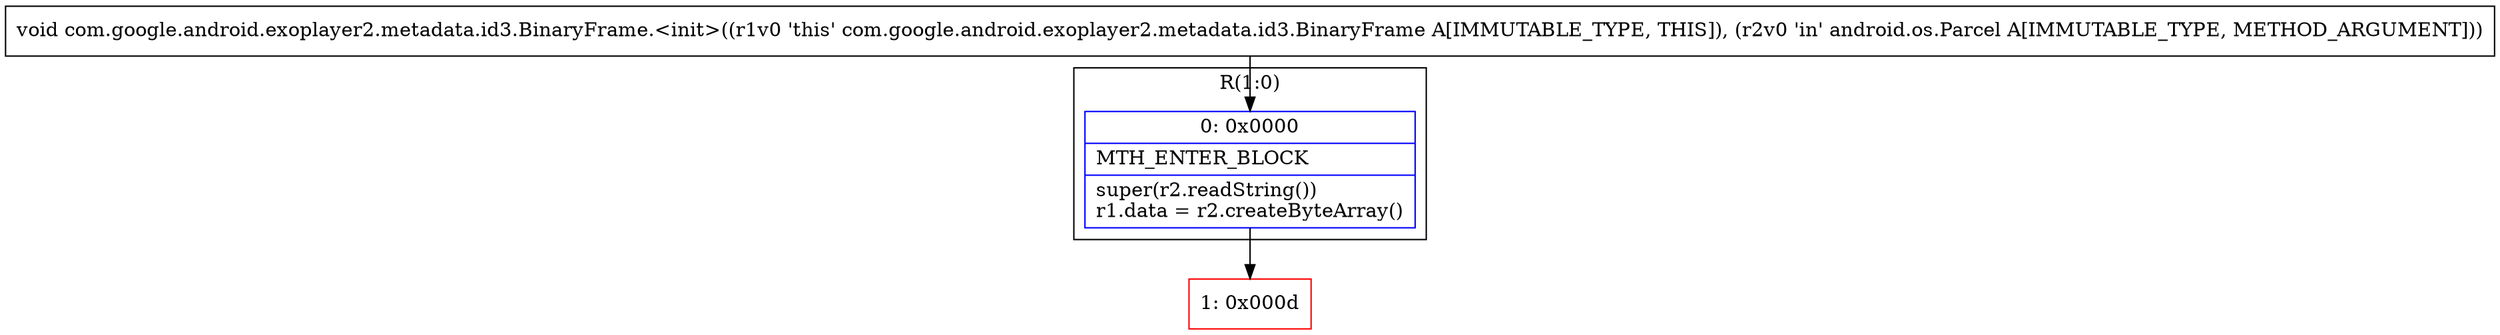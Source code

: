 digraph "CFG forcom.google.android.exoplayer2.metadata.id3.BinaryFrame.\<init\>(Landroid\/os\/Parcel;)V" {
subgraph cluster_Region_1168344907 {
label = "R(1:0)";
node [shape=record,color=blue];
Node_0 [shape=record,label="{0\:\ 0x0000|MTH_ENTER_BLOCK\l|super(r2.readString())\lr1.data = r2.createByteArray()\l}"];
}
Node_1 [shape=record,color=red,label="{1\:\ 0x000d}"];
MethodNode[shape=record,label="{void com.google.android.exoplayer2.metadata.id3.BinaryFrame.\<init\>((r1v0 'this' com.google.android.exoplayer2.metadata.id3.BinaryFrame A[IMMUTABLE_TYPE, THIS]), (r2v0 'in' android.os.Parcel A[IMMUTABLE_TYPE, METHOD_ARGUMENT])) }"];
MethodNode -> Node_0;
Node_0 -> Node_1;
}

